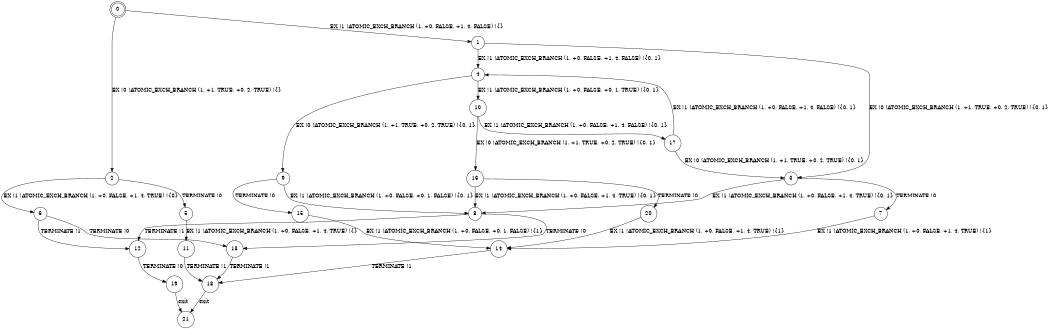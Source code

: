 digraph BCG {
size = "7, 10.5";
center = TRUE;
node [shape = circle];
0 [peripheries = 2];
0 -> 1 [label = "EX !1 !ATOMIC_EXCH_BRANCH (1, +0, FALSE, +1, 4, FALSE) !{}"];
0 -> 2 [label = "EX !0 !ATOMIC_EXCH_BRANCH (1, +1, TRUE, +0, 2, TRUE) !{}"];
1 -> 3 [label = "EX !0 !ATOMIC_EXCH_BRANCH (1, +1, TRUE, +0, 2, TRUE) !{0, 1}"];
1 -> 4 [label = "EX !1 !ATOMIC_EXCH_BRANCH (1, +0, FALSE, +1, 4, FALSE) !{0, 1}"];
2 -> 5 [label = "TERMINATE !0"];
2 -> 6 [label = "EX !1 !ATOMIC_EXCH_BRANCH (1, +0, FALSE, +1, 4, TRUE) !{0}"];
3 -> 7 [label = "TERMINATE !0"];
3 -> 8 [label = "EX !1 !ATOMIC_EXCH_BRANCH (1, +0, FALSE, +1, 4, TRUE) !{0, 1}"];
4 -> 9 [label = "EX !0 !ATOMIC_EXCH_BRANCH (1, +1, TRUE, +0, 2, TRUE) !{0, 1}"];
4 -> 10 [label = "EX !1 !ATOMIC_EXCH_BRANCH (1, +0, FALSE, +0, 1, TRUE) !{0, 1}"];
5 -> 11 [label = "EX !1 !ATOMIC_EXCH_BRANCH (1, +0, FALSE, +1, 4, TRUE) !{}"];
6 -> 12 [label = "TERMINATE !1"];
6 -> 13 [label = "TERMINATE !0"];
7 -> 14 [label = "EX !1 !ATOMIC_EXCH_BRANCH (1, +0, FALSE, +1, 4, TRUE) !{1}"];
8 -> 12 [label = "TERMINATE !1"];
8 -> 13 [label = "TERMINATE !0"];
9 -> 15 [label = "TERMINATE !0"];
9 -> 8 [label = "EX !1 !ATOMIC_EXCH_BRANCH (1, +0, FALSE, +0, 1, FALSE) !{0, 1}"];
10 -> 16 [label = "EX !0 !ATOMIC_EXCH_BRANCH (1, +1, TRUE, +0, 2, TRUE) !{0, 1}"];
10 -> 17 [label = "EX !1 !ATOMIC_EXCH_BRANCH (1, +0, FALSE, +1, 4, FALSE) !{0, 1}"];
11 -> 18 [label = "TERMINATE !1"];
12 -> 19 [label = "TERMINATE !0"];
13 -> 18 [label = "TERMINATE !1"];
14 -> 18 [label = "TERMINATE !1"];
15 -> 14 [label = "EX !1 !ATOMIC_EXCH_BRANCH (1, +0, FALSE, +0, 1, FALSE) !{1}"];
16 -> 20 [label = "TERMINATE !0"];
16 -> 8 [label = "EX !1 !ATOMIC_EXCH_BRANCH (1, +0, FALSE, +1, 4, TRUE) !{0, 1}"];
17 -> 3 [label = "EX !0 !ATOMIC_EXCH_BRANCH (1, +1, TRUE, +0, 2, TRUE) !{0, 1}"];
17 -> 4 [label = "EX !1 !ATOMIC_EXCH_BRANCH (1, +0, FALSE, +1, 4, FALSE) !{0, 1}"];
18 -> 21 [label = "exit"];
19 -> 21 [label = "exit"];
20 -> 14 [label = "EX !1 !ATOMIC_EXCH_BRANCH (1, +0, FALSE, +1, 4, TRUE) !{1}"];
}
